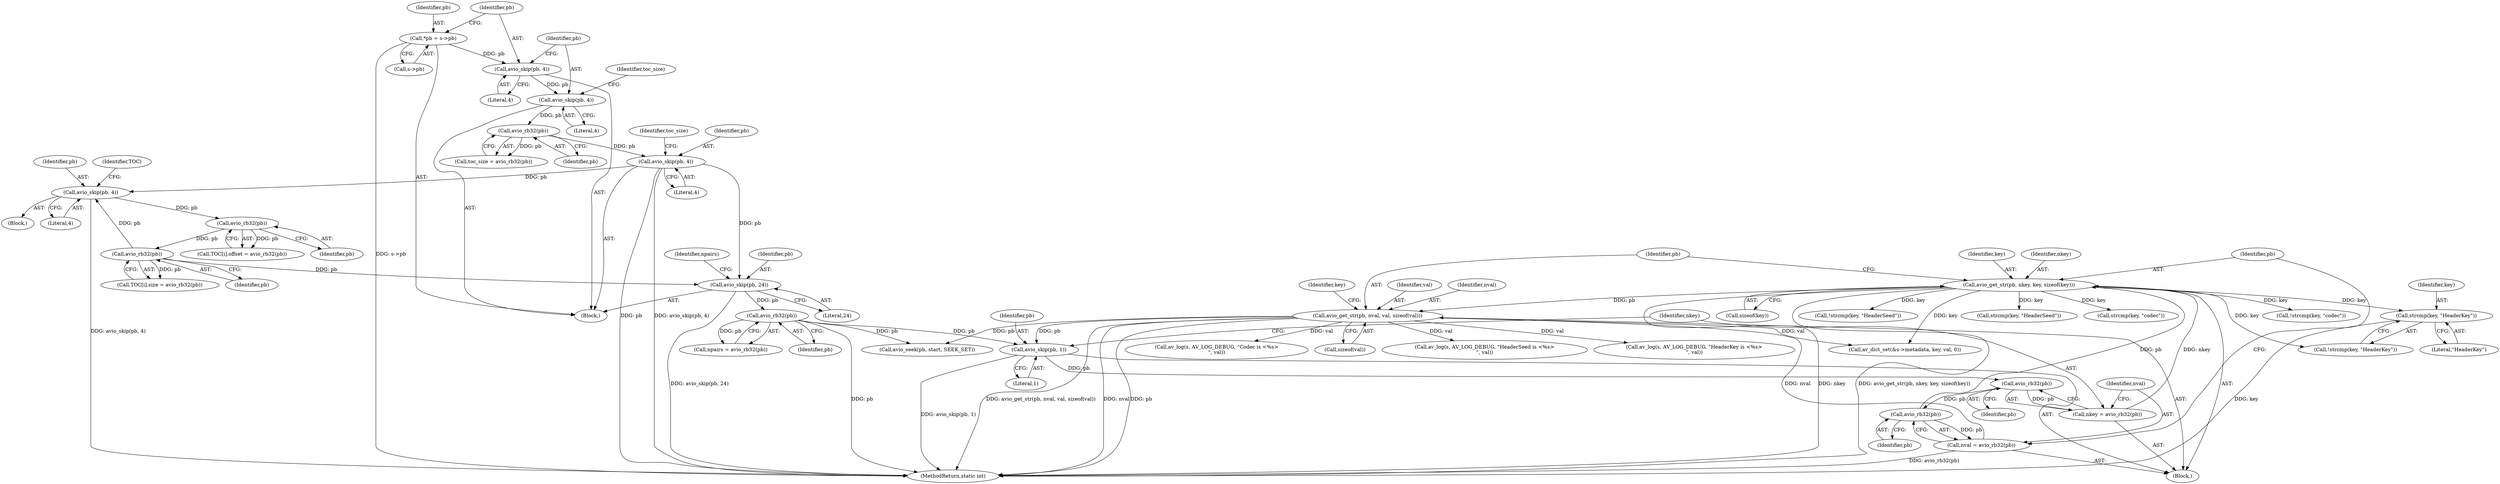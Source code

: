 digraph "0_FFmpeg_ed188f6dcdf0935c939ed813cf8745d50742014b@API" {
"1000325" [label="(Call,strcmp(key, \"HeaderKey\"))"];
"1000276" [label="(Call,avio_get_str(pb, nkey, key, sizeof(key)))"];
"1000274" [label="(Call,avio_rb32(pb))"];
"1000270" [label="(Call,avio_rb32(pb))"];
"1000265" [label="(Call,avio_skip(pb, 1))"];
"1000237" [label="(Call,avio_rb32(pb))"];
"1000232" [label="(Call,avio_skip(pb, 24))"];
"1000194" [label="(Call,avio_skip(pb, 4))"];
"1000192" [label="(Call,avio_rb32(pb))"];
"1000187" [label="(Call,avio_skip(pb, 4))"];
"1000184" [label="(Call,avio_skip(pb, 4))"];
"1000177" [label="(Call,*pb = s->pb)"];
"1000230" [label="(Call,avio_rb32(pb))"];
"1000222" [label="(Call,avio_rb32(pb))"];
"1000213" [label="(Call,avio_skip(pb, 4))"];
"1000282" [label="(Call,avio_get_str(pb, nval, val, sizeof(val)))"];
"1000272" [label="(Call,nval = avio_rb32(pb))"];
"1000268" [label="(Call,nkey = avio_rb32(pb))"];
"1000285" [label="(Identifier,val)"];
"1000284" [label="(Identifier,nval)"];
"1000199" [label="(Identifier,toc_size)"];
"1000291" [label="(Identifier,key)"];
"1000128" [label="(Block,)"];
"1000177" [label="(Call,*pb = s->pb)"];
"1000277" [label="(Identifier,pb)"];
"1000238" [label="(Identifier,pb)"];
"1000267" [label="(Literal,1)"];
"1000212" [label="(Block,)"];
"1000178" [label="(Identifier,pb)"];
"1000282" [label="(Call,avio_get_str(pb, nval, val, sizeof(val)))"];
"1000761" [label="(Call,avio_seek(pb, start, SEEK_SET))"];
"1000283" [label="(Identifier,pb)"];
"1000276" [label="(Call,avio_get_str(pb, nkey, key, sizeof(key)))"];
"1000269" [label="(Identifier,nkey)"];
"1000232" [label="(Call,avio_skip(pb, 24))"];
"1000223" [label="(Identifier,pb)"];
"1000273" [label="(Identifier,nval)"];
"1000270" [label="(Call,avio_rb32(pb))"];
"1000224" [label="(Call,TOC[i].size = avio_rb32(pb))"];
"1000194" [label="(Call,avio_skip(pb, 4))"];
"1000184" [label="(Call,avio_skip(pb, 4))"];
"1000189" [label="(Literal,4)"];
"1000214" [label="(Identifier,pb)"];
"1000325" [label="(Call,strcmp(key, \"HeaderKey\"))"];
"1000327" [label="(Literal,\"HeaderKey\")"];
"1000324" [label="(Call,!strcmp(key, \"HeaderKey\"))"];
"1000278" [label="(Identifier,nkey)"];
"1000275" [label="(Identifier,pb)"];
"1000265" [label="(Call,avio_skip(pb, 1))"];
"1000326" [label="(Identifier,key)"];
"1000235" [label="(Call,npairs = avio_rb32(pb))"];
"1000289" [label="(Call,!strcmp(key, \"codec\"))"];
"1000233" [label="(Identifier,pb)"];
"1000213" [label="(Call,avio_skip(pb, 4))"];
"1000266" [label="(Identifier,pb)"];
"1000187" [label="(Call,avio_skip(pb, 4))"];
"1000271" [label="(Identifier,pb)"];
"1000191" [label="(Identifier,toc_size)"];
"1000179" [label="(Call,s->pb)"];
"1000280" [label="(Call,sizeof(key))"];
"1000222" [label="(Call,avio_rb32(pb))"];
"1000236" [label="(Identifier,npairs)"];
"1000231" [label="(Identifier,pb)"];
"1000219" [label="(Identifier,TOC)"];
"1000254" [label="(Block,)"];
"1000190" [label="(Call,toc_size = avio_rb32(pb))"];
"1000196" [label="(Literal,4)"];
"1000279" [label="(Identifier,key)"];
"1000308" [label="(Call,!strcmp(key, \"HeaderSeed\"))"];
"1000237" [label="(Call,avio_rb32(pb))"];
"1000215" [label="(Literal,4)"];
"1000309" [label="(Call,strcmp(key, \"HeaderSeed\"))"];
"1000272" [label="(Call,nval = avio_rb32(pb))"];
"1000193" [label="(Identifier,pb)"];
"1000188" [label="(Identifier,pb)"];
"1000294" [label="(Call,av_log(s, AV_LOG_DEBUG, \"Codec is <%s>\n\", val))"];
"1000286" [label="(Call,sizeof(val))"];
"1000192" [label="(Call,avio_rb32(pb))"];
"1000313" [label="(Call,av_log(s, AV_LOG_DEBUG, \"HeaderSeed is <%s>\n\", val))"];
"1000234" [label="(Literal,24)"];
"1000230" [label="(Call,avio_rb32(pb))"];
"1000268" [label="(Call,nkey = avio_rb32(pb))"];
"1000216" [label="(Call,TOC[i].offset = avio_rb32(pb))"];
"1000877" [label="(MethodReturn,static int)"];
"1000195" [label="(Identifier,pb)"];
"1000329" [label="(Call,av_log(s, AV_LOG_DEBUG, \"HeaderKey is <%s>\n\", val))"];
"1000185" [label="(Identifier,pb)"];
"1000274" [label="(Call,avio_rb32(pb))"];
"1000290" [label="(Call,strcmp(key, \"codec\"))"];
"1000386" [label="(Call,av_dict_set(&s->metadata, key, val, 0))"];
"1000186" [label="(Literal,4)"];
"1000325" -> "1000324"  [label="AST: "];
"1000325" -> "1000327"  [label="CFG: "];
"1000326" -> "1000325"  [label="AST: "];
"1000327" -> "1000325"  [label="AST: "];
"1000324" -> "1000325"  [label="CFG: "];
"1000325" -> "1000877"  [label="DDG: key"];
"1000276" -> "1000325"  [label="DDG: key"];
"1000276" -> "1000254"  [label="AST: "];
"1000276" -> "1000280"  [label="CFG: "];
"1000277" -> "1000276"  [label="AST: "];
"1000278" -> "1000276"  [label="AST: "];
"1000279" -> "1000276"  [label="AST: "];
"1000280" -> "1000276"  [label="AST: "];
"1000283" -> "1000276"  [label="CFG: "];
"1000276" -> "1000877"  [label="DDG: nkey"];
"1000276" -> "1000877"  [label="DDG: avio_get_str(pb, nkey, key, sizeof(key))"];
"1000274" -> "1000276"  [label="DDG: pb"];
"1000268" -> "1000276"  [label="DDG: nkey"];
"1000276" -> "1000282"  [label="DDG: pb"];
"1000276" -> "1000289"  [label="DDG: key"];
"1000276" -> "1000290"  [label="DDG: key"];
"1000276" -> "1000308"  [label="DDG: key"];
"1000276" -> "1000309"  [label="DDG: key"];
"1000276" -> "1000324"  [label="DDG: key"];
"1000276" -> "1000386"  [label="DDG: key"];
"1000274" -> "1000272"  [label="AST: "];
"1000274" -> "1000275"  [label="CFG: "];
"1000275" -> "1000274"  [label="AST: "];
"1000272" -> "1000274"  [label="CFG: "];
"1000274" -> "1000272"  [label="DDG: pb"];
"1000270" -> "1000274"  [label="DDG: pb"];
"1000270" -> "1000268"  [label="AST: "];
"1000270" -> "1000271"  [label="CFG: "];
"1000271" -> "1000270"  [label="AST: "];
"1000268" -> "1000270"  [label="CFG: "];
"1000270" -> "1000268"  [label="DDG: pb"];
"1000265" -> "1000270"  [label="DDG: pb"];
"1000265" -> "1000254"  [label="AST: "];
"1000265" -> "1000267"  [label="CFG: "];
"1000266" -> "1000265"  [label="AST: "];
"1000267" -> "1000265"  [label="AST: "];
"1000269" -> "1000265"  [label="CFG: "];
"1000265" -> "1000877"  [label="DDG: avio_skip(pb, 1)"];
"1000237" -> "1000265"  [label="DDG: pb"];
"1000282" -> "1000265"  [label="DDG: pb"];
"1000237" -> "1000235"  [label="AST: "];
"1000237" -> "1000238"  [label="CFG: "];
"1000238" -> "1000237"  [label="AST: "];
"1000235" -> "1000237"  [label="CFG: "];
"1000237" -> "1000877"  [label="DDG: pb"];
"1000237" -> "1000235"  [label="DDG: pb"];
"1000232" -> "1000237"  [label="DDG: pb"];
"1000237" -> "1000761"  [label="DDG: pb"];
"1000232" -> "1000128"  [label="AST: "];
"1000232" -> "1000234"  [label="CFG: "];
"1000233" -> "1000232"  [label="AST: "];
"1000234" -> "1000232"  [label="AST: "];
"1000236" -> "1000232"  [label="CFG: "];
"1000232" -> "1000877"  [label="DDG: avio_skip(pb, 24)"];
"1000194" -> "1000232"  [label="DDG: pb"];
"1000230" -> "1000232"  [label="DDG: pb"];
"1000194" -> "1000128"  [label="AST: "];
"1000194" -> "1000196"  [label="CFG: "];
"1000195" -> "1000194"  [label="AST: "];
"1000196" -> "1000194"  [label="AST: "];
"1000199" -> "1000194"  [label="CFG: "];
"1000194" -> "1000877"  [label="DDG: avio_skip(pb, 4)"];
"1000194" -> "1000877"  [label="DDG: pb"];
"1000192" -> "1000194"  [label="DDG: pb"];
"1000194" -> "1000213"  [label="DDG: pb"];
"1000192" -> "1000190"  [label="AST: "];
"1000192" -> "1000193"  [label="CFG: "];
"1000193" -> "1000192"  [label="AST: "];
"1000190" -> "1000192"  [label="CFG: "];
"1000192" -> "1000190"  [label="DDG: pb"];
"1000187" -> "1000192"  [label="DDG: pb"];
"1000187" -> "1000128"  [label="AST: "];
"1000187" -> "1000189"  [label="CFG: "];
"1000188" -> "1000187"  [label="AST: "];
"1000189" -> "1000187"  [label="AST: "];
"1000191" -> "1000187"  [label="CFG: "];
"1000184" -> "1000187"  [label="DDG: pb"];
"1000184" -> "1000128"  [label="AST: "];
"1000184" -> "1000186"  [label="CFG: "];
"1000185" -> "1000184"  [label="AST: "];
"1000186" -> "1000184"  [label="AST: "];
"1000188" -> "1000184"  [label="CFG: "];
"1000177" -> "1000184"  [label="DDG: pb"];
"1000177" -> "1000128"  [label="AST: "];
"1000177" -> "1000179"  [label="CFG: "];
"1000178" -> "1000177"  [label="AST: "];
"1000179" -> "1000177"  [label="AST: "];
"1000185" -> "1000177"  [label="CFG: "];
"1000177" -> "1000877"  [label="DDG: s->pb"];
"1000230" -> "1000224"  [label="AST: "];
"1000230" -> "1000231"  [label="CFG: "];
"1000231" -> "1000230"  [label="AST: "];
"1000224" -> "1000230"  [label="CFG: "];
"1000230" -> "1000213"  [label="DDG: pb"];
"1000230" -> "1000224"  [label="DDG: pb"];
"1000222" -> "1000230"  [label="DDG: pb"];
"1000222" -> "1000216"  [label="AST: "];
"1000222" -> "1000223"  [label="CFG: "];
"1000223" -> "1000222"  [label="AST: "];
"1000216" -> "1000222"  [label="CFG: "];
"1000222" -> "1000216"  [label="DDG: pb"];
"1000213" -> "1000222"  [label="DDG: pb"];
"1000213" -> "1000212"  [label="AST: "];
"1000213" -> "1000215"  [label="CFG: "];
"1000214" -> "1000213"  [label="AST: "];
"1000215" -> "1000213"  [label="AST: "];
"1000219" -> "1000213"  [label="CFG: "];
"1000213" -> "1000877"  [label="DDG: avio_skip(pb, 4)"];
"1000282" -> "1000254"  [label="AST: "];
"1000282" -> "1000286"  [label="CFG: "];
"1000283" -> "1000282"  [label="AST: "];
"1000284" -> "1000282"  [label="AST: "];
"1000285" -> "1000282"  [label="AST: "];
"1000286" -> "1000282"  [label="AST: "];
"1000291" -> "1000282"  [label="CFG: "];
"1000282" -> "1000877"  [label="DDG: avio_get_str(pb, nval, val, sizeof(val))"];
"1000282" -> "1000877"  [label="DDG: nval"];
"1000282" -> "1000877"  [label="DDG: pb"];
"1000272" -> "1000282"  [label="DDG: nval"];
"1000282" -> "1000294"  [label="DDG: val"];
"1000282" -> "1000313"  [label="DDG: val"];
"1000282" -> "1000329"  [label="DDG: val"];
"1000282" -> "1000386"  [label="DDG: val"];
"1000282" -> "1000761"  [label="DDG: pb"];
"1000272" -> "1000254"  [label="AST: "];
"1000273" -> "1000272"  [label="AST: "];
"1000277" -> "1000272"  [label="CFG: "];
"1000272" -> "1000877"  [label="DDG: avio_rb32(pb)"];
"1000268" -> "1000254"  [label="AST: "];
"1000269" -> "1000268"  [label="AST: "];
"1000273" -> "1000268"  [label="CFG: "];
}
